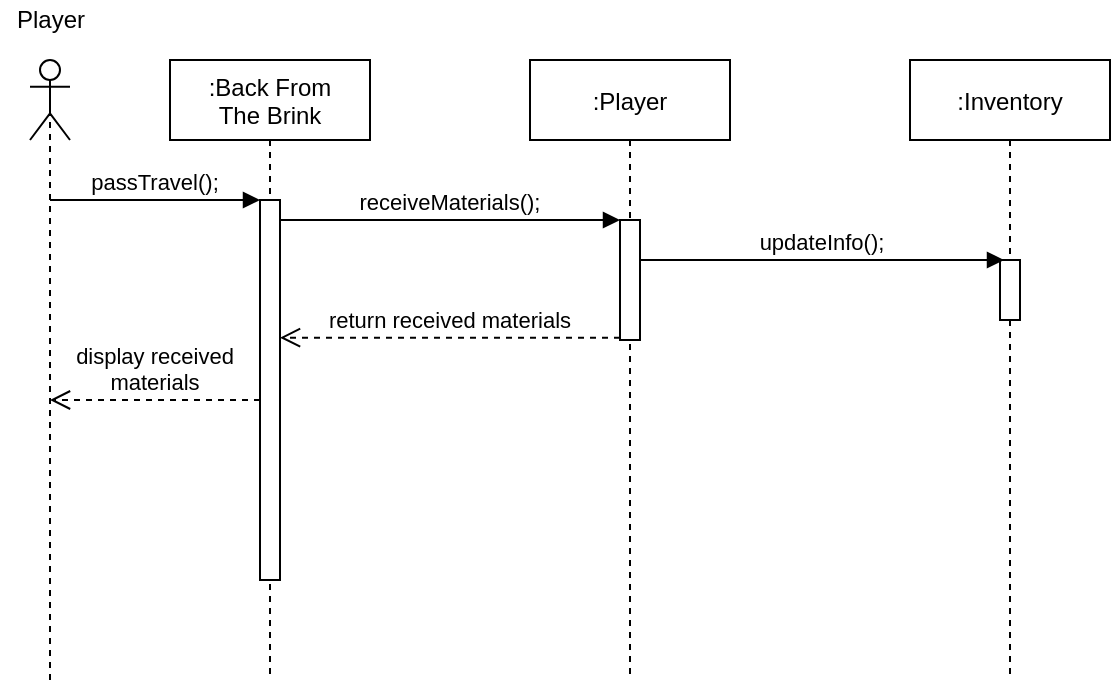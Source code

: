 <mxfile version="13.10.2" type="device"><diagram id="kgpKYQtTHZ0yAKxKKP6v" name="Page-1"><mxGraphModel dx="569" dy="318" grid="1" gridSize="10" guides="1" tooltips="1" connect="1" arrows="1" fold="1" page="1" pageScale="1" pageWidth="850" pageHeight="1100" math="0" shadow="0"><root><mxCell id="0"/><mxCell id="1" parent="0"/><mxCell id="3nuBFxr9cyL0pnOWT2aG-1" value=":Back From&#10;The Brink" style="shape=umlLifeline;perimeter=lifelinePerimeter;container=1;collapsible=0;recursiveResize=0;rounded=0;shadow=0;strokeWidth=1;" parent="1" vertex="1"><mxGeometry x="120" y="80" width="100" height="310" as="geometry"/></mxCell><mxCell id="3nuBFxr9cyL0pnOWT2aG-2" value="" style="points=[];perimeter=orthogonalPerimeter;rounded=0;shadow=0;strokeWidth=1;" parent="3nuBFxr9cyL0pnOWT2aG-1" vertex="1"><mxGeometry x="45" y="70" width="10" height="190" as="geometry"/></mxCell><mxCell id="3nuBFxr9cyL0pnOWT2aG-5" value=":Player" style="shape=umlLifeline;perimeter=lifelinePerimeter;container=1;collapsible=0;recursiveResize=0;rounded=0;shadow=0;strokeWidth=1;" parent="1" vertex="1"><mxGeometry x="300" y="80" width="100" height="310" as="geometry"/></mxCell><mxCell id="3nuBFxr9cyL0pnOWT2aG-6" value="" style="points=[];perimeter=orthogonalPerimeter;rounded=0;shadow=0;strokeWidth=1;" parent="3nuBFxr9cyL0pnOWT2aG-5" vertex="1"><mxGeometry x="45" y="80" width="10" height="60" as="geometry"/></mxCell><mxCell id="3nuBFxr9cyL0pnOWT2aG-7" value="return received materials" style="verticalAlign=bottom;endArrow=open;dashed=1;endSize=8;shadow=0;strokeWidth=1;exitX=0;exitY=0.981;exitDx=0;exitDy=0;exitPerimeter=0;" parent="1" source="3nuBFxr9cyL0pnOWT2aG-6" target="3nuBFxr9cyL0pnOWT2aG-2" edge="1"><mxGeometry relative="1" as="geometry"><mxPoint x="275" y="236" as="targetPoint"/></mxGeometry></mxCell><mxCell id="3nuBFxr9cyL0pnOWT2aG-8" value="receiveMaterials();" style="verticalAlign=bottom;endArrow=block;entryX=0;entryY=0;shadow=0;strokeWidth=1;" parent="1" source="3nuBFxr9cyL0pnOWT2aG-2" target="3nuBFxr9cyL0pnOWT2aG-6" edge="1"><mxGeometry relative="1" as="geometry"><mxPoint x="275" y="160" as="sourcePoint"/></mxGeometry></mxCell><mxCell id="dgYdP5YuEl379GM4kd-S-1" value="" style="shape=umlActor;verticalLabelPosition=bottom;verticalAlign=top;html=1;outlineConnect=0;" parent="1" vertex="1"><mxGeometry x="50" y="80" width="20" height="40" as="geometry"/></mxCell><mxCell id="dgYdP5YuEl379GM4kd-S-2" value="" style="endArrow=none;dashed=1;html=1;entryX=0.5;entryY=0.5;entryDx=0;entryDy=0;entryPerimeter=0;" parent="1" target="dgYdP5YuEl379GM4kd-S-1" edge="1"><mxGeometry width="50" height="50" relative="1" as="geometry"><mxPoint x="60" y="390" as="sourcePoint"/><mxPoint x="450" y="380" as="targetPoint"/></mxGeometry></mxCell><mxCell id="dgYdP5YuEl379GM4kd-S-3" value=":Inventory" style="shape=umlLifeline;perimeter=lifelinePerimeter;container=1;collapsible=0;recursiveResize=0;rounded=0;shadow=0;strokeWidth=1;" parent="1" vertex="1"><mxGeometry x="490" y="80" width="100" height="310" as="geometry"/></mxCell><mxCell id="dgYdP5YuEl379GM4kd-S-4" value="" style="points=[];perimeter=orthogonalPerimeter;rounded=0;shadow=0;strokeWidth=1;" parent="dgYdP5YuEl379GM4kd-S-3" vertex="1"><mxGeometry x="45" y="100" width="10" height="30" as="geometry"/></mxCell><mxCell id="dgYdP5YuEl379GM4kd-S-5" value="passTravel();" style="verticalAlign=bottom;endArrow=block;shadow=0;strokeWidth=1;" parent="1" target="3nuBFxr9cyL0pnOWT2aG-2" edge="1"><mxGeometry relative="1" as="geometry"><mxPoint x="60" y="150" as="sourcePoint"/><mxPoint x="230" y="150.0" as="targetPoint"/></mxGeometry></mxCell><mxCell id="dgYdP5YuEl379GM4kd-S-6" value="updateInfo();" style="verticalAlign=bottom;endArrow=block;shadow=0;strokeWidth=1;" parent="1" source="3nuBFxr9cyL0pnOWT2aG-6" edge="1"><mxGeometry relative="1" as="geometry"><mxPoint x="360" y="170.0" as="sourcePoint"/><mxPoint x="537" y="180" as="targetPoint"/></mxGeometry></mxCell><mxCell id="dgYdP5YuEl379GM4kd-S-9" value="display received&#10;materials" style="verticalAlign=bottom;endArrow=open;dashed=1;endSize=8;shadow=0;strokeWidth=1;" parent="1" source="3nuBFxr9cyL0pnOWT2aG-2" edge="1"><mxGeometry relative="1" as="geometry"><mxPoint x="60" y="250" as="targetPoint"/><mxPoint x="230" y="250" as="sourcePoint"/></mxGeometry></mxCell><mxCell id="dgYdP5YuEl379GM4kd-S-12" value="Player" style="text;html=1;align=center;verticalAlign=middle;resizable=0;points=[];autosize=1;" parent="1" vertex="1"><mxGeometry x="35" y="50" width="50" height="20" as="geometry"/></mxCell></root></mxGraphModel></diagram></mxfile>